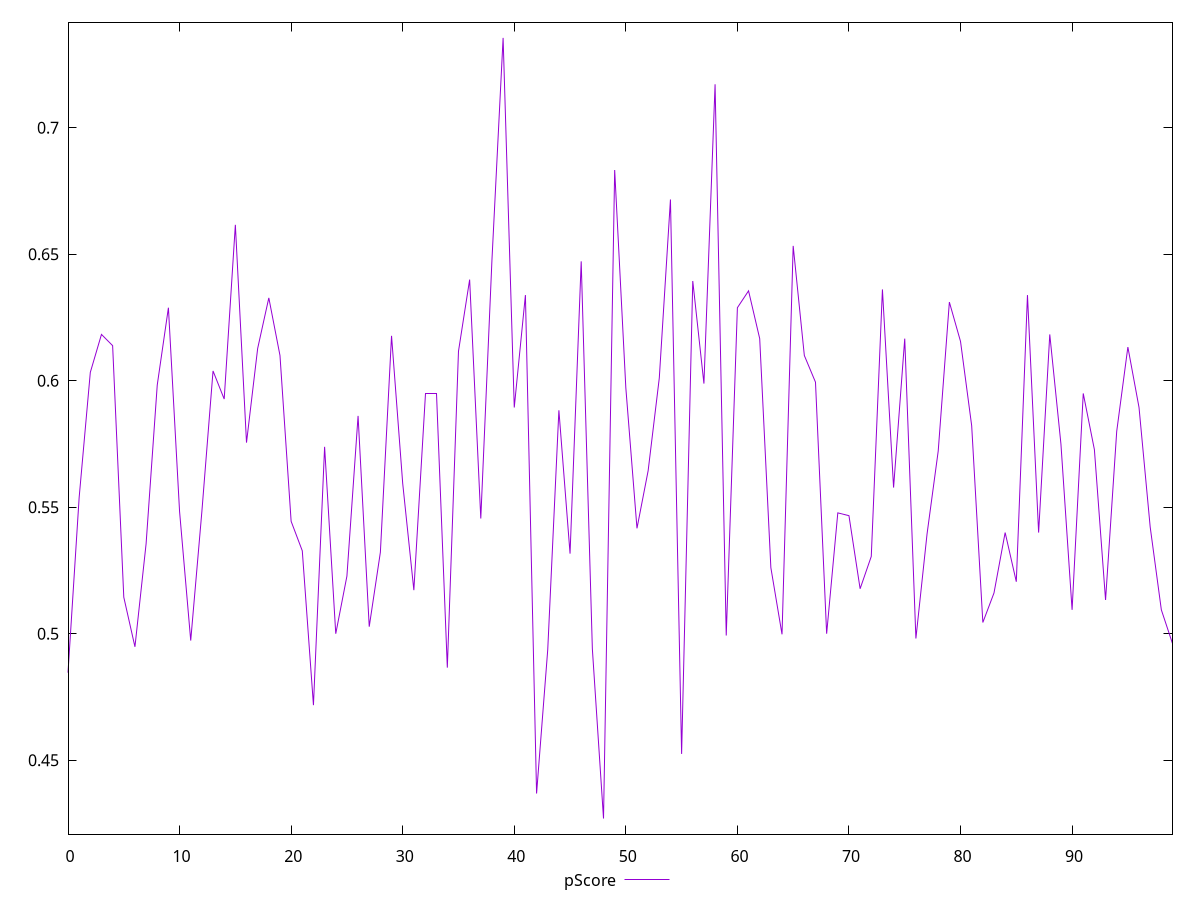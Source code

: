 reset

$pScore <<EOF
0 0.48458823529411765
1 0.5538888888888889
2 0.6033333333333333
3 0.6183333333333334
4 0.6138888888888889
5 0.5144444444444445
6 0.4948235294117647
7 0.5355555555555556
8 0.5983333333333334
9 0.6288888888888888
10 0.5483333333333333
11 0.49729411764705883
12 0.5483333333333333
13 0.6038888888888889
14 0.5927777777777777
15 0.6616666666666666
16 0.5755555555555556
17 0.6127777777777778
18 0.6327777777777778
19 0.61
20 0.5444444444444445
21 0.5327777777777778
22 0.4717647058823529
23 0.5738888888888889
24 0.5
25 0.5227777777777778
26 0.5861111111111111
27 0.5027777777777778
28 0.5322222222222223
29 0.6177777777777778
30 0.5594444444444444
31 0.5172222222222222
32 0.595
33 0.595
34 0.48658823529411765
35 0.6116666666666667
36 0.64
37 0.5455555555555556
38 0.6477777777777778
39 0.7355555555555555
40 0.5894444444444444
41 0.633888888888889
42 0.4368235294117647
43 0.49364705882352944
44 0.5883333333333334
45 0.5316666666666667
46 0.6472222222222223
47 0.494
48 0.4269411764705882
49 0.6833333333333333
50 0.5972222222222222
51 0.5416666666666666
52 0.5644444444444444
53 0.6011111111111112
54 0.6716666666666666
55 0.4524705882352941
56 0.6394444444444445
57 0.5988888888888889
58 0.7172222222222222
59 0.49929411764705883
60 0.6288888888888888
61 0.6355555555555555
62 0.6166666666666667
63 0.5261111111111111
64 0.49976470588235294
65 0.6533333333333333
66 0.61
67 0.5994444444444444
68 0.5
69 0.5477777777777778
70 0.5466666666666666
71 0.5177777777777778
72 0.5305555555555556
73 0.6361111111111111
74 0.5577777777777778
75 0.6166666666666667
76 0.49811764705882355
77 0.5394444444444444
78 0.5722222222222222
79 0.6311111111111111
80 0.6155555555555555
81 0.5822222222222222
82 0.5044444444444445
83 0.5161111111111111
84 0.54
85 0.5205555555555555
86 0.633888888888889
87 0.54
88 0.6183333333333334
89 0.575
90 0.5094444444444445
91 0.595
92 0.5727777777777778
93 0.5133333333333333
94 0.58
95 0.6133333333333333
96 0.5894444444444444
97 0.5422222222222222
98 0.5094444444444445
99 0.49611764705882355
EOF

set key outside below
set xrange [0:99]
set yrange [0.42076888888888886:0.7417278431372548]
set trange [0.42076888888888886:0.7417278431372548]
set terminal svg size 640, 500 enhanced background rgb 'white'
set output "report_00015_2021-02-09T16-11-33.973Z/render-blocking-resources/samples/pages+cached+noadtech+nomedia/pScore/values.svg"

plot $pScore title "pScore" with line

reset
